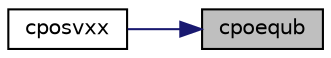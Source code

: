 digraph "cpoequb"
{
 // LATEX_PDF_SIZE
  edge [fontname="Helvetica",fontsize="10",labelfontname="Helvetica",labelfontsize="10"];
  node [fontname="Helvetica",fontsize="10",shape=record];
  rankdir="RL";
  Node1 [label="cpoequb",height=0.2,width=0.4,color="black", fillcolor="grey75", style="filled", fontcolor="black",tooltip="CPOEQUB"];
  Node1 -> Node2 [dir="back",color="midnightblue",fontsize="10",style="solid",fontname="Helvetica"];
  Node2 [label="cposvxx",height=0.2,width=0.4,color="black", fillcolor="white", style="filled",URL="$cposvxx_8f.html#a9d8d6eb1ee0b2e2769fa5995714f09b3",tooltip="CPOSVXX computes the solution to system of linear equations A * X = B for PO matrices"];
}

